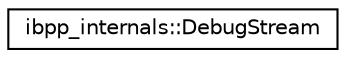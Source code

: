 digraph "Graphical Class Hierarchy"
{
 // LATEX_PDF_SIZE
  edge [fontname="Helvetica",fontsize="10",labelfontname="Helvetica",labelfontsize="10"];
  node [fontname="Helvetica",fontsize="10",shape=record];
  rankdir="LR";
  Node0 [label="ibpp_internals::DebugStream",height=0.2,width=0.4,color="black", fillcolor="white", style="filled",URL="$structibpp__internals_1_1DebugStream.html",tooltip=" "];
}
